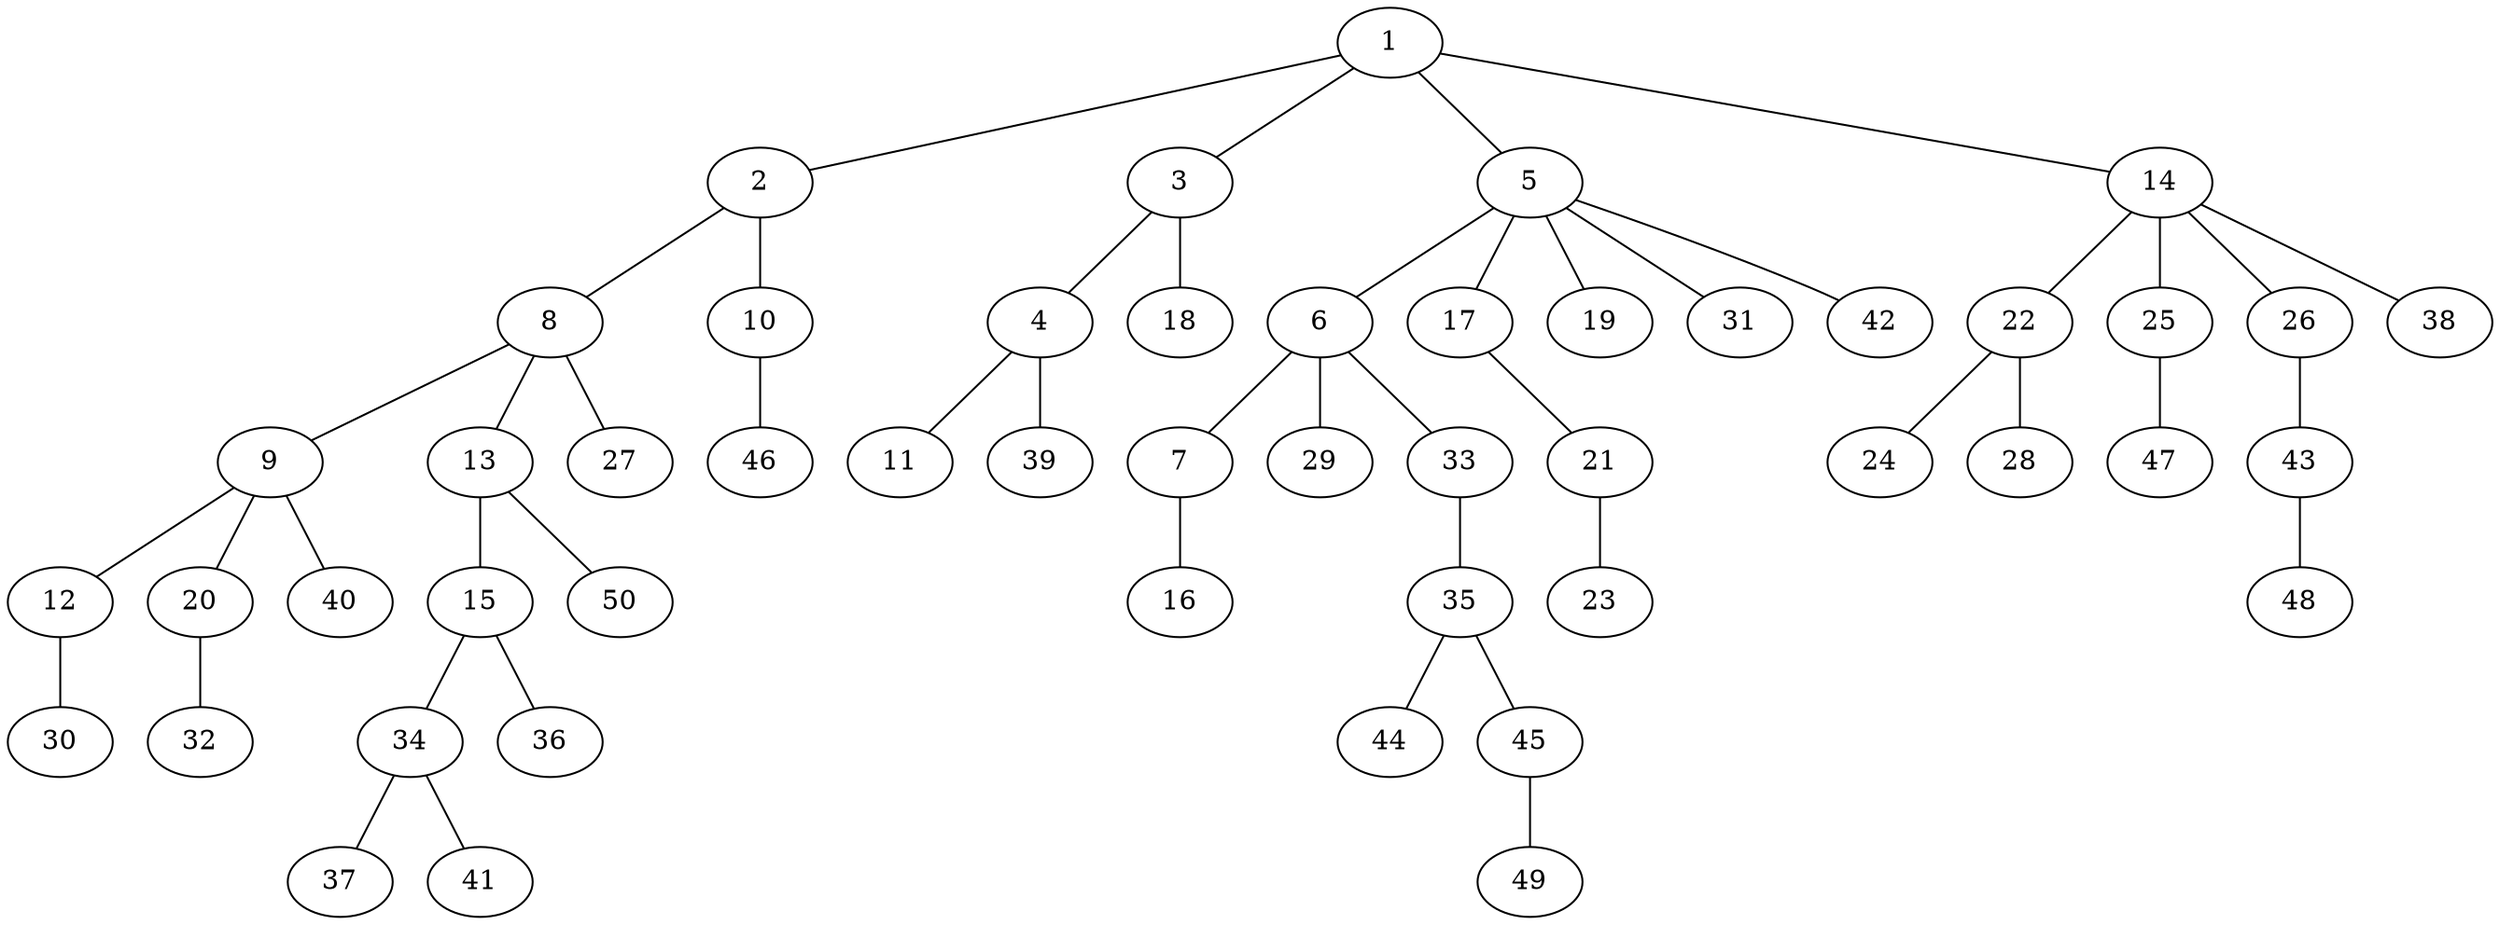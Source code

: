 graph graphname {1--2
1--3
1--5
1--14
2--8
2--10
3--4
3--18
4--11
4--39
5--6
5--17
5--19
5--31
5--42
6--7
6--29
6--33
7--16
8--9
8--13
8--27
9--12
9--20
9--40
10--46
12--30
13--15
13--50
14--22
14--25
14--26
14--38
15--34
15--36
17--21
20--32
21--23
22--24
22--28
25--47
26--43
33--35
34--37
34--41
35--44
35--45
43--48
45--49
}